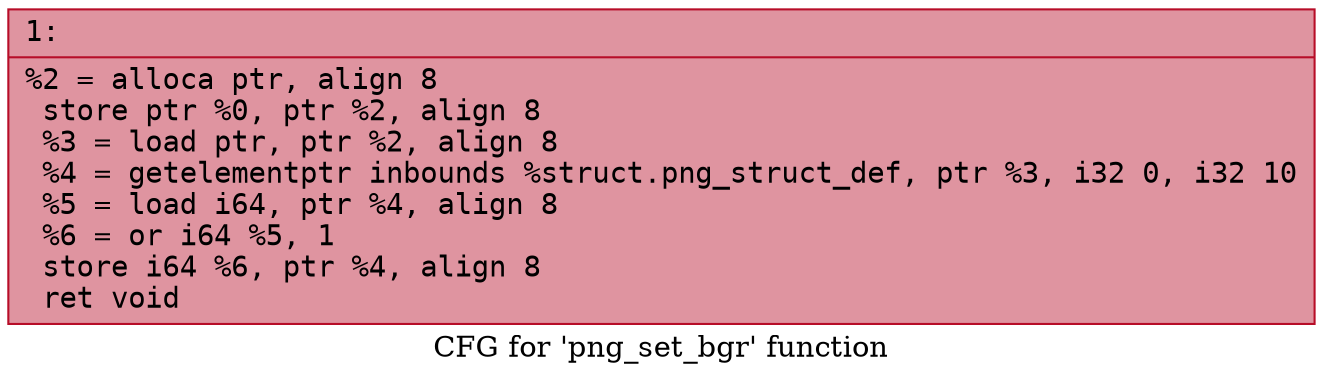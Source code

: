 digraph "CFG for 'png_set_bgr' function" {
	label="CFG for 'png_set_bgr' function";

	Node0x60000325e080 [shape=record,color="#b70d28ff", style=filled, fillcolor="#b70d2870" fontname="Courier",label="{1:\l|  %2 = alloca ptr, align 8\l  store ptr %0, ptr %2, align 8\l  %3 = load ptr, ptr %2, align 8\l  %4 = getelementptr inbounds %struct.png_struct_def, ptr %3, i32 0, i32 10\l  %5 = load i64, ptr %4, align 8\l  %6 = or i64 %5, 1\l  store i64 %6, ptr %4, align 8\l  ret void\l}"];
}
